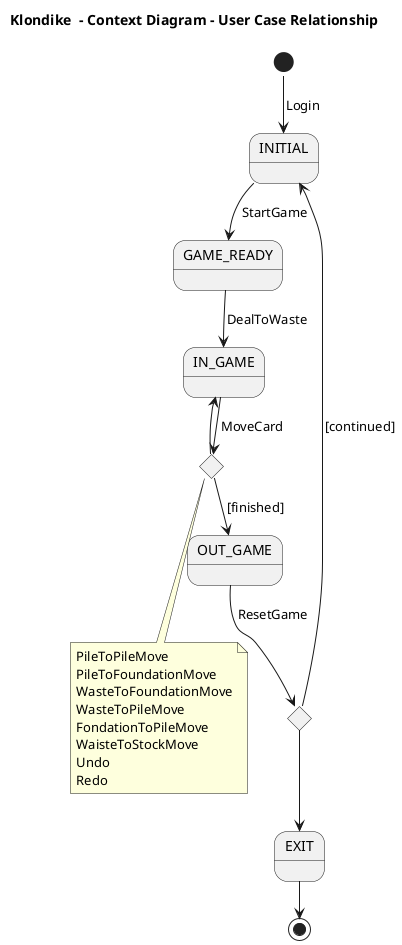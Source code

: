 @startuml UseCaseContextDiagram
!pragma layout smetana
title Klondike  - Context Diagram - User Case Relationship

state INITIAL
state GAME_READY
state IN_GAME
state OUT_GAME
state EXIT
state if_finished <<choice>>
state if_resumed <<choice>>

note "PileToPileMove\nPileToFoundationMove\nWasteToFoundationMove\nWasteToPileMove\nFondationToPileMove\nWaisteToStockMove\nUndo\nRedo" as PNote

if_finished ---> PNote
[*] --> INITIAL: Login
INITIAL --> GAME_READY: StartGame
GAME_READY--> IN_GAME: DealToWaste
IN_GAME --> if_finished: MoveCard
if_finished --> IN_GAME
if_finished --> OUT_GAME: [finished]
OUT_GAME --> if_resumed: ResetGame
if_resumed --> INITIAL: [continued]
if_resumed --> EXIT
EXIT --> [*]

@enduml
